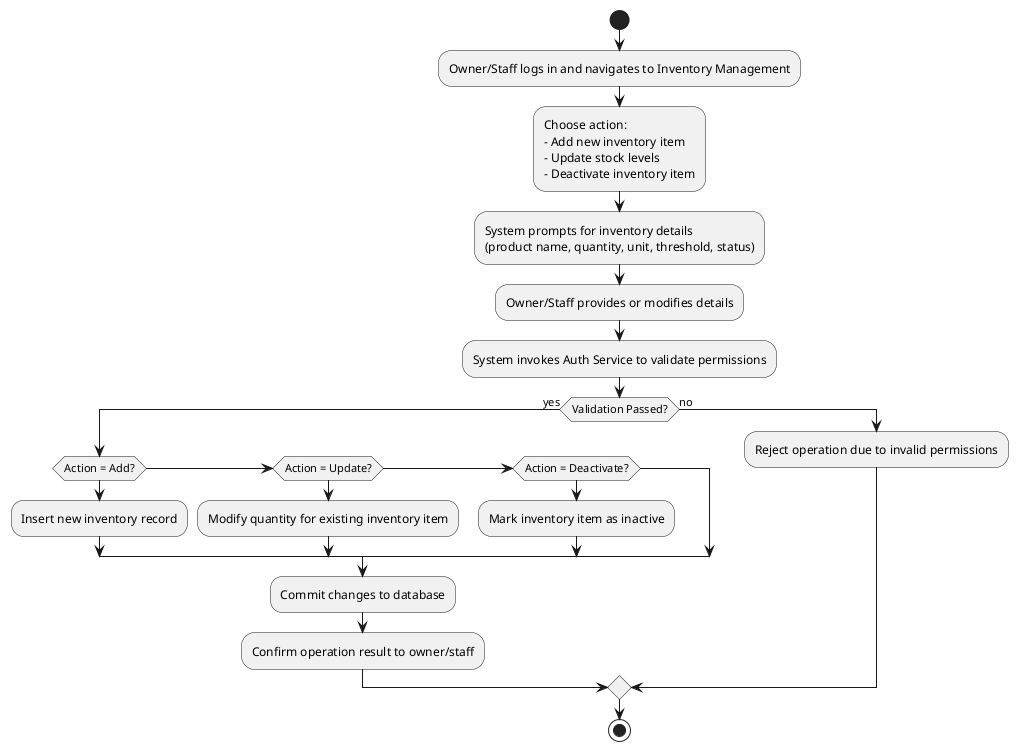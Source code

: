 @startuml
start

:Owner/Staff logs in and navigates to Inventory Management;

:Choose action:
- Add new inventory item
- Update stock levels
- Deactivate inventory item;

:System prompts for inventory details
(product name, quantity, unit, threshold, status);

:Owner/Staff provides or modifies details;

:System invokes Auth Service to validate permissions;

if (Validation Passed?) then (yes)
    if (Action = Add?) then
        :Insert new inventory record;
    elseif (Action = Update?)
        :Modify quantity for existing inventory item;
    elseif (Action = Deactivate?)
        :Mark inventory item as inactive;
    endif
    :Commit changes to database;
    :Confirm operation result to owner/staff;
else (no)
    :Reject operation due to invalid permissions;
endif

stop
@enduml
